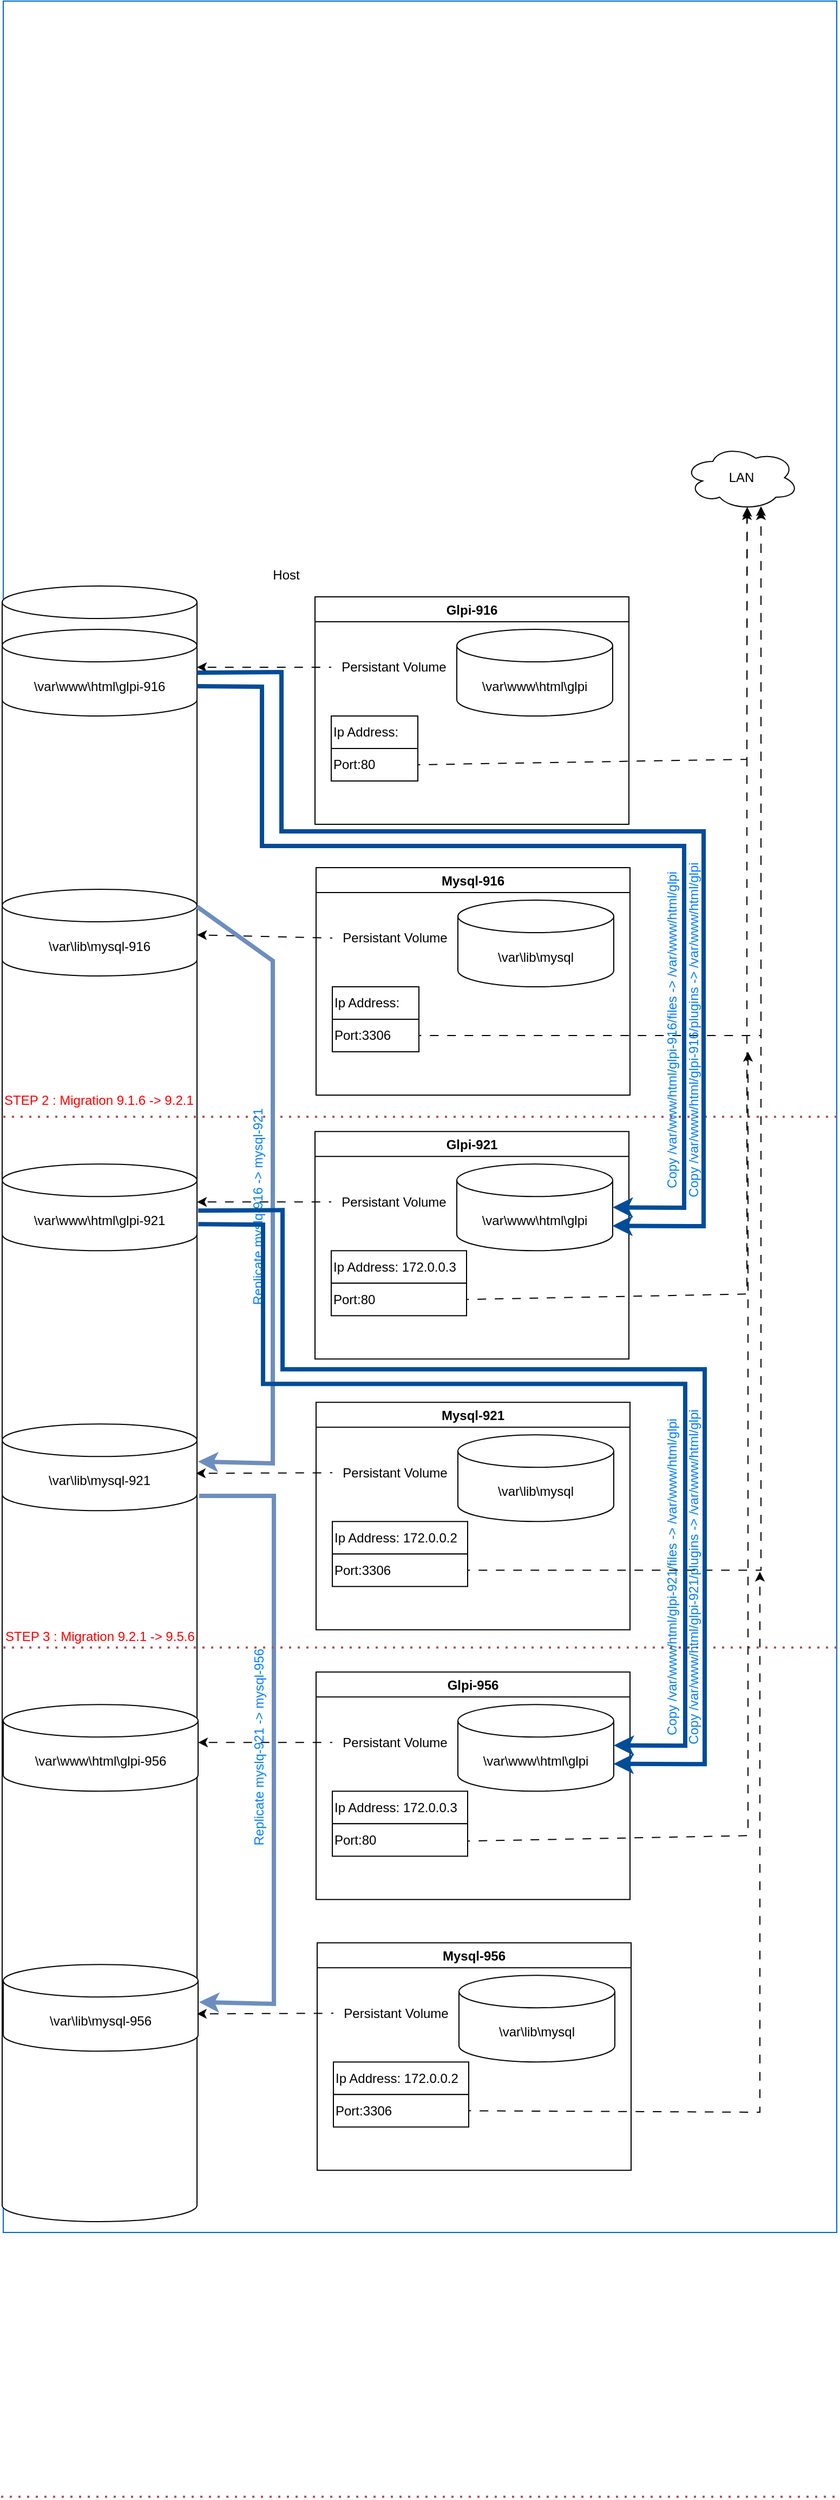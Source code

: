<mxfile version="15.7.3" type="device"><diagram id="Pk-ocVOqboDNi5jj8wD1" name="Page-1"><mxGraphModel dx="1673" dy="2198" grid="1" gridSize="10" guides="1" tooltips="1" connect="1" arrows="1" fold="1" page="1" pageScale="1" pageWidth="827" pageHeight="1169" math="0" shadow="0"><root><mxCell id="0"/><mxCell id="1" parent="0"/><mxCell id="lI8HjeSkGGum8_xgLOJt-1" value="" style="rounded=0;whiteSpace=wrap;html=1;strokeColor=#0066CC;" parent="1" vertex="1"><mxGeometry x="31" y="-380" width="770" height="2060" as="geometry"/></mxCell><mxCell id="lI8HjeSkGGum8_xgLOJt-2" value="Host" style="text;html=1;strokeColor=none;fillColor=none;align=center;verticalAlign=middle;whiteSpace=wrap;rounded=0;" parent="1" vertex="1"><mxGeometry x="120" y="140" width="345" height="20" as="geometry"/></mxCell><mxCell id="lI8HjeSkGGum8_xgLOJt-3" value="Glpi-916" style="swimlane;" parent="1" vertex="1"><mxGeometry x="319" y="170" width="290" height="210" as="geometry"><mxRectangle x="490" y="170" width="80" height="23" as="alternateBounds"/></mxGeometry></mxCell><mxCell id="lI8HjeSkGGum8_xgLOJt-29" value="Ip Address:" style="rounded=0;whiteSpace=wrap;html=1;align=left;" parent="lI8HjeSkGGum8_xgLOJt-3" vertex="1"><mxGeometry x="15" y="110" width="80" height="30" as="geometry"/></mxCell><mxCell id="IUsyxlxbQzn2VsXjuOih-1" value="&lt;span style=&quot;text-align: left&quot;&gt;\var\www\html\glpi&lt;/span&gt;" style="shape=cylinder3;whiteSpace=wrap;html=1;boundedLbl=1;backgroundOutline=1;size=15;" vertex="1" parent="lI8HjeSkGGum8_xgLOJt-3"><mxGeometry x="131" y="30" width="144" height="80" as="geometry"/></mxCell><mxCell id="lI8HjeSkGGum8_xgLOJt-25" value="Port:80" style="rounded=0;whiteSpace=wrap;html=1;align=left;" parent="lI8HjeSkGGum8_xgLOJt-3" vertex="1"><mxGeometry x="15" y="140" width="80" height="30" as="geometry"/></mxCell><mxCell id="lI8HjeSkGGum8_xgLOJt-17" value="Persistant Volume" style="text;html=1;strokeColor=none;fillColor=none;align=center;verticalAlign=middle;whiteSpace=wrap;rounded=0;" parent="lI8HjeSkGGum8_xgLOJt-3" vertex="1"><mxGeometry x="15" y="50" width="116" height="30" as="geometry"/></mxCell><mxCell id="IUsyxlxbQzn2VsXjuOih-4" value="" style="endArrow=classic;html=1;rounded=0;exitX=0;exitY=0.5;exitDx=0;exitDy=0;entryX=1;entryY=0.5;entryDx=0;entryDy=0;flowAnimation=1;" edge="1" parent="1" source="lI8HjeSkGGum8_xgLOJt-17"><mxGeometry width="50" height="50" relative="1" as="geometry"><mxPoint x="250" y="250" as="sourcePoint"/><mxPoint x="210" y="235" as="targetPoint"/></mxGeometry></mxCell><mxCell id="IUsyxlxbQzn2VsXjuOih-5" value="" style="shape=cylinder3;whiteSpace=wrap;html=1;boundedLbl=1;backgroundOutline=1;size=15;" vertex="1" parent="1"><mxGeometry x="30" y="160" width="180" height="1510" as="geometry"/></mxCell><mxCell id="IUsyxlxbQzn2VsXjuOih-6" value="&lt;span&gt;\var\www\html\glpi-916&lt;/span&gt;" style="shape=cylinder3;whiteSpace=wrap;html=1;boundedLbl=1;backgroundOutline=1;size=15;" vertex="1" parent="1"><mxGeometry x="30" y="200" width="180" height="80" as="geometry"/></mxCell><mxCell id="IUsyxlxbQzn2VsXjuOih-7" value="LAN" style="ellipse;shape=cloud;whiteSpace=wrap;html=1;" vertex="1" parent="1"><mxGeometry x="660" y="30" width="106" height="60" as="geometry"/></mxCell><mxCell id="IUsyxlxbQzn2VsXjuOih-8" value="Mysql-916" style="swimlane;" vertex="1" parent="1"><mxGeometry x="320" y="420" width="290" height="210" as="geometry"><mxRectangle x="490" y="170" width="80" height="23" as="alternateBounds"/></mxGeometry></mxCell><mxCell id="IUsyxlxbQzn2VsXjuOih-9" value="Ip Address:" style="rounded=0;whiteSpace=wrap;html=1;align=left;" vertex="1" parent="IUsyxlxbQzn2VsXjuOih-8"><mxGeometry x="15" y="110" width="80" height="30" as="geometry"/></mxCell><mxCell id="IUsyxlxbQzn2VsXjuOih-10" value="&lt;span style=&quot;text-align: left&quot;&gt;\var\lib\mysql&lt;/span&gt;" style="shape=cylinder3;whiteSpace=wrap;html=1;boundedLbl=1;backgroundOutline=1;size=15;" vertex="1" parent="IUsyxlxbQzn2VsXjuOih-8"><mxGeometry x="131" y="30" width="144" height="80" as="geometry"/></mxCell><mxCell id="IUsyxlxbQzn2VsXjuOih-11" value="Port:3306" style="rounded=0;whiteSpace=wrap;html=1;align=left;" vertex="1" parent="IUsyxlxbQzn2VsXjuOih-8"><mxGeometry x="15" y="140" width="80" height="30" as="geometry"/></mxCell><mxCell id="IUsyxlxbQzn2VsXjuOih-12" value="Persistant Volume" style="text;html=1;strokeColor=none;fillColor=none;align=center;verticalAlign=middle;whiteSpace=wrap;rounded=0;" vertex="1" parent="IUsyxlxbQzn2VsXjuOih-8"><mxGeometry x="15" y="50" width="116" height="30" as="geometry"/></mxCell><mxCell id="IUsyxlxbQzn2VsXjuOih-13" value="&lt;span&gt;\var\lib\mysql-916&lt;/span&gt;" style="shape=cylinder3;whiteSpace=wrap;html=1;boundedLbl=1;backgroundOutline=1;size=15;" vertex="1" parent="1"><mxGeometry x="30" y="440" width="180" height="80" as="geometry"/></mxCell><mxCell id="IUsyxlxbQzn2VsXjuOih-16" value="" style="endArrow=classic;html=1;rounded=0;exitX=0;exitY=0.5;exitDx=0;exitDy=0;flowAnimation=1;" edge="1" parent="1" source="IUsyxlxbQzn2VsXjuOih-12" target="IUsyxlxbQzn2VsXjuOih-13"><mxGeometry width="50" height="50" relative="1" as="geometry"><mxPoint x="250" y="490" as="sourcePoint"/><mxPoint x="300" y="440" as="targetPoint"/></mxGeometry></mxCell><mxCell id="IUsyxlxbQzn2VsXjuOih-18" value="" style="endArrow=classic;html=1;rounded=0;entryX=0.67;entryY=0.939;entryDx=0;entryDy=0;entryPerimeter=0;exitX=1;exitY=0.5;exitDx=0;exitDy=0;flowAnimation=1;" edge="1" parent="1" source="IUsyxlxbQzn2VsXjuOih-11" target="IUsyxlxbQzn2VsXjuOih-7"><mxGeometry width="50" height="50" relative="1" as="geometry"><mxPoint x="420" y="583" as="sourcePoint"/><mxPoint x="440" y="410" as="targetPoint"/><Array as="points"><mxPoint x="731" y="575"/></Array></mxGeometry></mxCell><mxCell id="IUsyxlxbQzn2VsXjuOih-20" value="" style="endArrow=classic;html=1;rounded=0;exitX=1;exitY=0.5;exitDx=0;exitDy=0;entryX=0.55;entryY=0.95;entryDx=0;entryDy=0;entryPerimeter=0;flowAnimation=1;" edge="1" parent="1" source="lI8HjeSkGGum8_xgLOJt-25" target="IUsyxlxbQzn2VsXjuOih-7"><mxGeometry width="50" height="50" relative="1" as="geometry"><mxPoint x="390" y="460" as="sourcePoint"/><mxPoint x="440" y="410" as="targetPoint"/><Array as="points"><mxPoint x="718" y="320"/></Array></mxGeometry></mxCell><mxCell id="IUsyxlxbQzn2VsXjuOih-33" value="&lt;span&gt;\var\www\html\glpi-921&lt;/span&gt;" style="shape=cylinder3;whiteSpace=wrap;html=1;boundedLbl=1;backgroundOutline=1;size=15;" vertex="1" parent="1"><mxGeometry x="30" y="693.66" width="180" height="80" as="geometry"/></mxCell><mxCell id="IUsyxlxbQzn2VsXjuOih-34" value="" style="endArrow=classic;html=1;rounded=0;exitX=0;exitY=0.5;exitDx=0;exitDy=0;entryX=1;entryY=0.5;entryDx=0;entryDy=0;flowAnimation=1;" edge="1" source="IUsyxlxbQzn2VsXjuOih-39" parent="1"><mxGeometry width="50" height="50" relative="1" as="geometry"><mxPoint x="250" y="743.66" as="sourcePoint"/><mxPoint x="210" y="728.66" as="targetPoint"/></mxGeometry></mxCell><mxCell id="IUsyxlxbQzn2VsXjuOih-35" value="Glpi-921" style="swimlane;" vertex="1" parent="1"><mxGeometry x="319" y="663.66" width="290" height="210" as="geometry"><mxRectangle x="490" y="170" width="80" height="23" as="alternateBounds"/></mxGeometry></mxCell><mxCell id="IUsyxlxbQzn2VsXjuOih-36" value="Ip Address: 172.0.0.3" style="rounded=0;whiteSpace=wrap;html=1;align=left;" vertex="1" parent="IUsyxlxbQzn2VsXjuOih-35"><mxGeometry x="15" y="110" width="125" height="30" as="geometry"/></mxCell><mxCell id="IUsyxlxbQzn2VsXjuOih-37" value="&lt;span style=&quot;text-align: left&quot;&gt;\var\www\html\glpi&lt;/span&gt;" style="shape=cylinder3;whiteSpace=wrap;html=1;boundedLbl=1;backgroundOutline=1;size=15;" vertex="1" parent="IUsyxlxbQzn2VsXjuOih-35"><mxGeometry x="131" y="30" width="144" height="80" as="geometry"/></mxCell><mxCell id="IUsyxlxbQzn2VsXjuOih-38" value="Port:80" style="rounded=0;whiteSpace=wrap;html=1;align=left;" vertex="1" parent="IUsyxlxbQzn2VsXjuOih-35"><mxGeometry x="15" y="140" width="125" height="30" as="geometry"/></mxCell><mxCell id="IUsyxlxbQzn2VsXjuOih-39" value="Persistant Volume" style="text;html=1;strokeColor=none;fillColor=none;align=center;verticalAlign=middle;whiteSpace=wrap;rounded=0;" vertex="1" parent="IUsyxlxbQzn2VsXjuOih-35"><mxGeometry x="15" y="50" width="116" height="30" as="geometry"/></mxCell><mxCell id="IUsyxlxbQzn2VsXjuOih-40" value="&lt;span&gt;\var\lib\mysql-921&lt;/span&gt;" style="shape=cylinder3;whiteSpace=wrap;html=1;boundedLbl=1;backgroundOutline=1;size=15;" vertex="1" parent="1"><mxGeometry x="30" y="933.66" width="180" height="80" as="geometry"/></mxCell><mxCell id="IUsyxlxbQzn2VsXjuOih-41" value="Mysql-921" style="swimlane;" vertex="1" parent="1"><mxGeometry x="320" y="913.66" width="290" height="210" as="geometry"><mxRectangle x="490" y="170" width="80" height="23" as="alternateBounds"/></mxGeometry></mxCell><mxCell id="IUsyxlxbQzn2VsXjuOih-42" value="Ip Address: 172.0.0.2" style="rounded=0;whiteSpace=wrap;html=1;align=left;" vertex="1" parent="IUsyxlxbQzn2VsXjuOih-41"><mxGeometry x="15" y="110" width="125" height="30" as="geometry"/></mxCell><mxCell id="IUsyxlxbQzn2VsXjuOih-43" value="&lt;span style=&quot;text-align: left&quot;&gt;\var\lib\mysql&lt;/span&gt;" style="shape=cylinder3;whiteSpace=wrap;html=1;boundedLbl=1;backgroundOutline=1;size=15;" vertex="1" parent="IUsyxlxbQzn2VsXjuOih-41"><mxGeometry x="131" y="30" width="144" height="80" as="geometry"/></mxCell><mxCell id="IUsyxlxbQzn2VsXjuOih-44" value="Port:3306" style="rounded=0;whiteSpace=wrap;html=1;align=left;" vertex="1" parent="IUsyxlxbQzn2VsXjuOih-41"><mxGeometry x="15" y="140" width="125" height="30" as="geometry"/></mxCell><mxCell id="IUsyxlxbQzn2VsXjuOih-45" value="Persistant Volume" style="text;html=1;strokeColor=none;fillColor=none;align=center;verticalAlign=middle;whiteSpace=wrap;rounded=0;" vertex="1" parent="IUsyxlxbQzn2VsXjuOih-41"><mxGeometry x="15" y="50" width="116" height="30" as="geometry"/></mxCell><mxCell id="IUsyxlxbQzn2VsXjuOih-46" value="" style="endArrow=classic;html=1;rounded=0;exitX=0;exitY=0.5;exitDx=0;exitDy=0;flowAnimation=1;entryX=0.994;entryY=0.569;entryDx=0;entryDy=0;entryPerimeter=0;" edge="1" source="IUsyxlxbQzn2VsXjuOih-45" target="IUsyxlxbQzn2VsXjuOih-40" parent="1"><mxGeometry width="50" height="50" relative="1" as="geometry"><mxPoint x="250" y="983.66" as="sourcePoint"/><mxPoint x="300" y="933.66" as="targetPoint"/></mxGeometry></mxCell><mxCell id="IUsyxlxbQzn2VsXjuOih-47" value="" style="endArrow=classic;html=1;rounded=0;exitX=1;exitY=0.5;exitDx=0;exitDy=0;flowAnimation=1;" edge="1" source="IUsyxlxbQzn2VsXjuOih-44" parent="1"><mxGeometry width="50" height="50" relative="1" as="geometry"><mxPoint x="420" y="1076.66" as="sourcePoint"/><mxPoint x="731" y="90" as="targetPoint"/><Array as="points"><mxPoint x="731" y="1068.66"/></Array></mxGeometry></mxCell><mxCell id="IUsyxlxbQzn2VsXjuOih-48" value="" style="endArrow=classic;html=1;rounded=0;exitX=1;exitY=0.5;exitDx=0;exitDy=0;flowAnimation=1;" edge="1" source="IUsyxlxbQzn2VsXjuOih-38" parent="1"><mxGeometry width="50" height="50" relative="1" as="geometry"><mxPoint x="390" y="953.66" as="sourcePoint"/><mxPoint x="718" y="90" as="targetPoint"/><Array as="points"><mxPoint x="718" y="813.66"/></Array></mxGeometry></mxCell><mxCell id="IUsyxlxbQzn2VsXjuOih-49" value="" style="endArrow=none;dashed=1;html=1;dashPattern=1 3;strokeWidth=2;rounded=0;exitX=0;exitY=0.5;exitDx=0;exitDy=0;entryX=1;entryY=0.5;entryDx=0;entryDy=0;fillColor=#f8cecc;strokeColor=#b85450;" edge="1" parent="1" source="lI8HjeSkGGum8_xgLOJt-1" target="lI8HjeSkGGum8_xgLOJt-1"><mxGeometry width="50" height="50" relative="1" as="geometry"><mxPoint x="430" y="890" as="sourcePoint"/><mxPoint x="480" y="840" as="targetPoint"/></mxGeometry></mxCell><mxCell id="IUsyxlxbQzn2VsXjuOih-51" value="" style="endArrow=classic;html=1;rounded=0;exitX=1;exitY=0.196;exitDx=0;exitDy=0;exitPerimeter=0;entryX=1.005;entryY=0.434;entryDx=0;entryDy=0;entryPerimeter=0;fillColor=#dae8fc;strokeColor=#6c8ebf;strokeWidth=4;" edge="1" parent="1" source="IUsyxlxbQzn2VsXjuOih-5" target="IUsyxlxbQzn2VsXjuOih-40"><mxGeometry width="50" height="50" relative="1" as="geometry"><mxPoint x="430" y="790" as="sourcePoint"/><mxPoint x="280" y="960" as="targetPoint"/><Array as="points"><mxPoint x="280" y="506"/><mxPoint x="280" y="949"/><mxPoint x="280" y="970"/></Array></mxGeometry></mxCell><mxCell id="IUsyxlxbQzn2VsXjuOih-52" value="Replicate myslq-916 -&amp;gt; mysql-921" style="text;html=1;strokeColor=none;fillColor=none;align=center;verticalAlign=middle;whiteSpace=wrap;rounded=0;rotation=-90;fontColor=#007FFF;" vertex="1" parent="1"><mxGeometry x="67.5" y="718.66" width="397.5" height="30" as="geometry"/></mxCell><mxCell id="IUsyxlxbQzn2VsXjuOih-54" value="&lt;font color=&quot;#ff0000&quot;&gt;STEP 2 : Migration 9.1.6 -&amp;gt; 9.2.1&lt;/font&gt;" style="text;html=1;strokeColor=none;fillColor=none;align=left;verticalAlign=middle;whiteSpace=wrap;rounded=0;fontColor=#007FFF;" vertex="1" parent="1"><mxGeometry x="30" y="620" width="260" height="30" as="geometry"/></mxCell><mxCell id="IUsyxlxbQzn2VsXjuOih-56" value="" style="endArrow=classic;html=1;rounded=0;fontColor=#FF0000;strokeWidth=4;exitX=1;exitY=0;exitDx=0;exitDy=52.5;exitPerimeter=0;entryX=1;entryY=0.5;entryDx=0;entryDy=0;entryPerimeter=0;strokeColor=#004C99;" edge="1" parent="1" source="IUsyxlxbQzn2VsXjuOih-6" target="IUsyxlxbQzn2VsXjuOih-37"><mxGeometry width="50" height="50" relative="1" as="geometry"><mxPoint x="211.98" y="253" as="sourcePoint"/><mxPoint x="594" y="733.66" as="targetPoint"/><Array as="points"><mxPoint x="270" y="253"/><mxPoint x="270" y="400"/><mxPoint x="310" y="400"/><mxPoint x="660" y="400"/><mxPoint x="660" y="734"/></Array></mxGeometry></mxCell><mxCell id="IUsyxlxbQzn2VsXjuOih-57" value="" style="endArrow=classic;html=1;rounded=0;fontColor=#FF0000;strokeWidth=4;exitX=1;exitY=0.5;exitDx=0;exitDy=0;exitPerimeter=0;entryX=0.998;entryY=0.713;entryDx=0;entryDy=0;entryPerimeter=0;strokeColor=#004C99;" edge="1" parent="1" source="IUsyxlxbQzn2VsXjuOih-6" target="IUsyxlxbQzn2VsXjuOih-37"><mxGeometry width="50" height="50" relative="1" as="geometry"><mxPoint x="230" y="239.5" as="sourcePoint"/><mxPoint x="612.02" y="720.16" as="targetPoint"/><Array as="points"><mxPoint x="288.02" y="239.5"/><mxPoint x="288.02" y="386.5"/><mxPoint x="328.02" y="386.5"/><mxPoint x="678.02" y="386.5"/><mxPoint x="678" y="751"/></Array></mxGeometry></mxCell><mxCell id="IUsyxlxbQzn2VsXjuOih-58" value="Copy /var/www/html/glpi-916/files -&amp;gt; /var/www/html/glpi" style="text;html=1;strokeColor=none;fillColor=none;align=center;verticalAlign=middle;whiteSpace=wrap;rounded=0;rotation=-90;fontColor=#007FFF;" vertex="1" parent="1"><mxGeometry x="450" y="555" width="397.5" height="30" as="geometry"/></mxCell><mxCell id="IUsyxlxbQzn2VsXjuOih-61" value="Copy /var/www/html/glpi-916/plugins -&amp;gt; /var/www/html/glpi" style="text;html=1;strokeColor=none;fillColor=none;align=center;verticalAlign=middle;whiteSpace=wrap;rounded=0;rotation=-90;fontColor=#007FFF;" vertex="1" parent="1"><mxGeometry x="470" y="555" width="397.5" height="30" as="geometry"/></mxCell><mxCell id="IUsyxlxbQzn2VsXjuOih-99" value="&lt;span&gt;\var\www\html\glpi-956&lt;/span&gt;" style="shape=cylinder3;whiteSpace=wrap;html=1;boundedLbl=1;backgroundOutline=1;size=15;" vertex="1" parent="1"><mxGeometry x="31" y="1192.66" width="180" height="80" as="geometry"/></mxCell><mxCell id="IUsyxlxbQzn2VsXjuOih-100" value="" style="endArrow=classic;html=1;rounded=0;exitX=0;exitY=0.5;exitDx=0;exitDy=0;entryX=1;entryY=0.5;entryDx=0;entryDy=0;flowAnimation=1;" edge="1" parent="1" source="IUsyxlxbQzn2VsXjuOih-105"><mxGeometry width="50" height="50" relative="1" as="geometry"><mxPoint x="251" y="1242.66" as="sourcePoint"/><mxPoint x="211" y="1227.66" as="targetPoint"/></mxGeometry></mxCell><mxCell id="IUsyxlxbQzn2VsXjuOih-101" value="Glpi-956" style="swimlane;" vertex="1" parent="1"><mxGeometry x="320" y="1162.66" width="290" height="210" as="geometry"><mxRectangle x="490" y="170" width="80" height="23" as="alternateBounds"/></mxGeometry></mxCell><mxCell id="IUsyxlxbQzn2VsXjuOih-102" value="Ip Address: 172.0.0.3" style="rounded=0;whiteSpace=wrap;html=1;align=left;" vertex="1" parent="IUsyxlxbQzn2VsXjuOih-101"><mxGeometry x="15" y="110" width="125" height="30" as="geometry"/></mxCell><mxCell id="IUsyxlxbQzn2VsXjuOih-103" value="&lt;span style=&quot;text-align: left&quot;&gt;\var\www\html\glpi&lt;/span&gt;" style="shape=cylinder3;whiteSpace=wrap;html=1;boundedLbl=1;backgroundOutline=1;size=15;" vertex="1" parent="IUsyxlxbQzn2VsXjuOih-101"><mxGeometry x="131" y="30" width="144" height="80" as="geometry"/></mxCell><mxCell id="IUsyxlxbQzn2VsXjuOih-104" value="Port:80" style="rounded=0;whiteSpace=wrap;html=1;align=left;" vertex="1" parent="IUsyxlxbQzn2VsXjuOih-101"><mxGeometry x="15" y="140" width="125" height="30" as="geometry"/></mxCell><mxCell id="IUsyxlxbQzn2VsXjuOih-105" value="Persistant Volume" style="text;html=1;strokeColor=none;fillColor=none;align=center;verticalAlign=middle;whiteSpace=wrap;rounded=0;" vertex="1" parent="IUsyxlxbQzn2VsXjuOih-101"><mxGeometry x="15" y="50" width="116" height="30" as="geometry"/></mxCell><mxCell id="IUsyxlxbQzn2VsXjuOih-106" value="&lt;span&gt;\var\lib\mysql-956&lt;/span&gt;" style="shape=cylinder3;whiteSpace=wrap;html=1;boundedLbl=1;backgroundOutline=1;size=15;" vertex="1" parent="1"><mxGeometry x="31" y="1432.66" width="180" height="80" as="geometry"/></mxCell><mxCell id="IUsyxlxbQzn2VsXjuOih-107" value="Mysql-956" style="swimlane;" vertex="1" parent="1"><mxGeometry x="321" y="1412.66" width="290" height="210" as="geometry"><mxRectangle x="490" y="170" width="80" height="23" as="alternateBounds"/></mxGeometry></mxCell><mxCell id="IUsyxlxbQzn2VsXjuOih-108" value="Ip Address: 172.0.0.2" style="rounded=0;whiteSpace=wrap;html=1;align=left;" vertex="1" parent="IUsyxlxbQzn2VsXjuOih-107"><mxGeometry x="15" y="110" width="125" height="30" as="geometry"/></mxCell><mxCell id="IUsyxlxbQzn2VsXjuOih-109" value="&lt;span style=&quot;text-align: left&quot;&gt;\var\lib\mysql&lt;/span&gt;" style="shape=cylinder3;whiteSpace=wrap;html=1;boundedLbl=1;backgroundOutline=1;size=15;" vertex="1" parent="IUsyxlxbQzn2VsXjuOih-107"><mxGeometry x="131" y="30" width="144" height="80" as="geometry"/></mxCell><mxCell id="IUsyxlxbQzn2VsXjuOih-110" value="Port:3306" style="rounded=0;whiteSpace=wrap;html=1;align=left;" vertex="1" parent="IUsyxlxbQzn2VsXjuOih-107"><mxGeometry x="15" y="140" width="125" height="30" as="geometry"/></mxCell><mxCell id="IUsyxlxbQzn2VsXjuOih-111" value="Persistant Volume" style="text;html=1;strokeColor=none;fillColor=none;align=center;verticalAlign=middle;whiteSpace=wrap;rounded=0;" vertex="1" parent="IUsyxlxbQzn2VsXjuOih-107"><mxGeometry x="15" y="50" width="116" height="30" as="geometry"/></mxCell><mxCell id="IUsyxlxbQzn2VsXjuOih-112" value="" style="endArrow=classic;html=1;rounded=0;exitX=0;exitY=0.5;exitDx=0;exitDy=0;flowAnimation=1;entryX=0.994;entryY=0.569;entryDx=0;entryDy=0;entryPerimeter=0;" edge="1" parent="1" source="IUsyxlxbQzn2VsXjuOih-111" target="IUsyxlxbQzn2VsXjuOih-106"><mxGeometry width="50" height="50" relative="1" as="geometry"><mxPoint x="251" y="1482.66" as="sourcePoint"/><mxPoint x="301" y="1432.66" as="targetPoint"/></mxGeometry></mxCell><mxCell id="IUsyxlxbQzn2VsXjuOih-113" value="" style="endArrow=none;dashed=1;html=1;dashPattern=1 3;strokeWidth=2;rounded=0;exitX=0;exitY=0.5;exitDx=0;exitDy=0;entryX=1;entryY=0.5;entryDx=0;entryDy=0;fillColor=#f8cecc;strokeColor=#b85450;" edge="1" parent="1"><mxGeometry width="50" height="50" relative="1" as="geometry"><mxPoint x="29" y="1924" as="sourcePoint"/><mxPoint x="799.0" y="1924" as="targetPoint"/></mxGeometry></mxCell><mxCell id="IUsyxlxbQzn2VsXjuOih-114" value="" style="endArrow=classic;html=1;rounded=0;entryX=1.005;entryY=0.434;entryDx=0;entryDy=0;entryPerimeter=0;fillColor=#dae8fc;strokeColor=#6c8ebf;strokeWidth=4;" edge="1" parent="1" target="IUsyxlxbQzn2VsXjuOih-106"><mxGeometry width="50" height="50" relative="1" as="geometry"><mxPoint x="212" y="1000" as="sourcePoint"/><mxPoint x="281" y="1459" as="targetPoint"/><Array as="points"><mxPoint x="250" y="1000"/><mxPoint x="281" y="1000"/><mxPoint x="281" y="1448"/><mxPoint x="281" y="1469"/></Array></mxGeometry></mxCell><mxCell id="IUsyxlxbQzn2VsXjuOih-115" value="Replicate myslq-921 -&amp;gt; mysql-956" style="text;html=1;strokeColor=none;fillColor=none;align=center;verticalAlign=middle;whiteSpace=wrap;rounded=0;rotation=-90;fontColor=#007FFF;" vertex="1" parent="1"><mxGeometry x="68.5" y="1217.66" width="397.5" height="30" as="geometry"/></mxCell><mxCell id="IUsyxlxbQzn2VsXjuOih-116" value="&lt;font color=&quot;#ff0000&quot;&gt;STEP 3 : Migration 9.2.1 -&amp;gt; 9.5.6&lt;/font&gt;" style="text;html=1;strokeColor=none;fillColor=none;align=left;verticalAlign=middle;whiteSpace=wrap;rounded=0;fontColor=#007FFF;" vertex="1" parent="1"><mxGeometry x="31" y="1115" width="260" height="30" as="geometry"/></mxCell><mxCell id="IUsyxlxbQzn2VsXjuOih-121" value="" style="endArrow=none;dashed=1;html=1;dashPattern=1 3;strokeWidth=2;rounded=0;exitX=0;exitY=0.5;exitDx=0;exitDy=0;entryX=1;entryY=0.5;entryDx=0;entryDy=0;fillColor=#f8cecc;strokeColor=#b85450;" edge="1" parent="1"><mxGeometry width="50" height="50" relative="1" as="geometry"><mxPoint x="31.0" y="1140.0" as="sourcePoint"/><mxPoint x="801.0" y="1140.0" as="targetPoint"/></mxGeometry></mxCell><mxCell id="IUsyxlxbQzn2VsXjuOih-123" value="" style="endArrow=classic;html=1;rounded=0;fontColor=#FF0000;strokeWidth=4;exitX=1;exitY=0;exitDx=0;exitDy=52.5;exitPerimeter=0;entryX=1;entryY=0.5;entryDx=0;entryDy=0;entryPerimeter=0;strokeColor=#004C99;" edge="1" parent="1"><mxGeometry width="50" height="50" relative="1" as="geometry"><mxPoint x="211" y="749.16" as="sourcePoint"/><mxPoint x="595.0" y="1230.32" as="targetPoint"/><Array as="points"><mxPoint x="271" y="749.66"/><mxPoint x="271" y="896.66"/><mxPoint x="311" y="896.66"/><mxPoint x="661" y="896.66"/><mxPoint x="661" y="1230.66"/></Array></mxGeometry></mxCell><mxCell id="IUsyxlxbQzn2VsXjuOih-124" value="" style="endArrow=classic;html=1;rounded=0;fontColor=#FF0000;strokeWidth=4;exitX=1;exitY=0.5;exitDx=0;exitDy=0;exitPerimeter=0;entryX=0.998;entryY=0.713;entryDx=0;entryDy=0;entryPerimeter=0;strokeColor=#004C99;" edge="1" parent="1"><mxGeometry width="50" height="50" relative="1" as="geometry"><mxPoint x="211" y="736.66" as="sourcePoint"/><mxPoint x="594.712" y="1247.36" as="targetPoint"/><Array as="points"><mxPoint x="289.02" y="736.16"/><mxPoint x="289.02" y="883.16"/><mxPoint x="329.02" y="883.16"/><mxPoint x="679.02" y="883.16"/><mxPoint x="679" y="1247.66"/></Array></mxGeometry></mxCell><mxCell id="IUsyxlxbQzn2VsXjuOih-125" value="Copy /var/www/html/glpi-921/files -&amp;gt; /var/www/html/glpi" style="text;html=1;strokeColor=none;fillColor=none;align=center;verticalAlign=middle;whiteSpace=wrap;rounded=0;rotation=-90;fontColor=#007FFF;" vertex="1" parent="1"><mxGeometry x="450" y="1060" width="397.5" height="30" as="geometry"/></mxCell><mxCell id="IUsyxlxbQzn2VsXjuOih-126" value="Copy /var/www/html/glpi-921/plugins -&amp;gt; /var/www/html/glpi" style="text;html=1;strokeColor=none;fillColor=none;align=center;verticalAlign=middle;whiteSpace=wrap;rounded=0;rotation=-90;fontColor=#007FFF;" vertex="1" parent="1"><mxGeometry x="470" y="1060" width="397.5" height="30" as="geometry"/></mxCell><mxCell id="IUsyxlxbQzn2VsXjuOih-127" value="" style="endArrow=classic;html=1;rounded=0;exitX=1;exitY=0.5;exitDx=0;exitDy=0;flowAnimation=1;" edge="1" parent="1" source="IUsyxlxbQzn2VsXjuOih-110"><mxGeometry width="50" height="50" relative="1" as="geometry"><mxPoint x="480" y="1568.66" as="sourcePoint"/><mxPoint x="730" y="1070" as="targetPoint"/><Array as="points"><mxPoint x="730" y="1569"/></Array></mxGeometry></mxCell><mxCell id="IUsyxlxbQzn2VsXjuOih-128" value="" style="endArrow=classic;html=1;rounded=0;exitX=1;exitY=0.5;exitDx=0;exitDy=0;flowAnimation=1;" edge="1" parent="1"><mxGeometry width="50" height="50" relative="1" as="geometry"><mxPoint x="460" y="1318.66" as="sourcePoint"/><mxPoint x="719" y="590" as="targetPoint"/><Array as="points"><mxPoint x="719" y="1313.66"/></Array></mxGeometry></mxCell></root></mxGraphModel></diagram></mxfile>